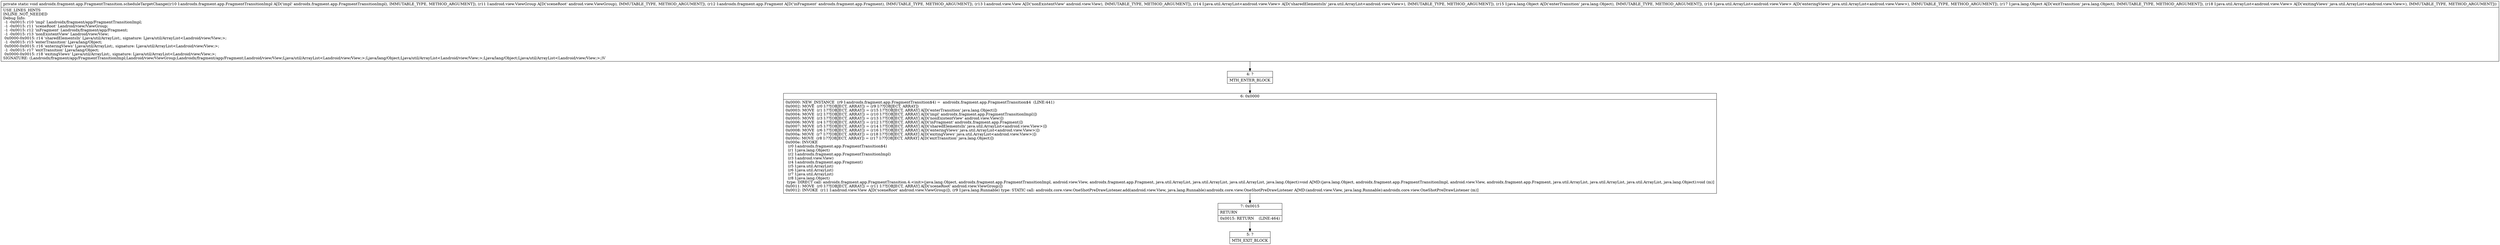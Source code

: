 digraph "CFG forandroidx.fragment.app.FragmentTransition.scheduleTargetChange(Landroidx\/fragment\/app\/FragmentTransitionImpl;Landroid\/view\/ViewGroup;Landroidx\/fragment\/app\/Fragment;Landroid\/view\/View;Ljava\/util\/ArrayList;Ljava\/lang\/Object;Ljava\/util\/ArrayList;Ljava\/lang\/Object;Ljava\/util\/ArrayList;)V" {
Node_4 [shape=record,label="{4\:\ ?|MTH_ENTER_BLOCK\l}"];
Node_6 [shape=record,label="{6\:\ 0x0000|0x0000: NEW_INSTANCE  (r9 I:androidx.fragment.app.FragmentTransition$4) =  androidx.fragment.app.FragmentTransition$4  (LINE:441)\l0x0002: MOVE  (r0 I:??[OBJECT, ARRAY]) = (r9 I:??[OBJECT, ARRAY]) \l0x0003: MOVE  (r1 I:??[OBJECT, ARRAY]) = (r15 I:??[OBJECT, ARRAY] A[D('enterTransition' java.lang.Object)]) \l0x0004: MOVE  (r2 I:??[OBJECT, ARRAY]) = (r10 I:??[OBJECT, ARRAY] A[D('impl' androidx.fragment.app.FragmentTransitionImpl)]) \l0x0005: MOVE  (r3 I:??[OBJECT, ARRAY]) = (r13 I:??[OBJECT, ARRAY] A[D('nonExistentView' android.view.View)]) \l0x0006: MOVE  (r4 I:??[OBJECT, ARRAY]) = (r12 I:??[OBJECT, ARRAY] A[D('inFragment' androidx.fragment.app.Fragment)]) \l0x0007: MOVE  (r5 I:??[OBJECT, ARRAY]) = (r14 I:??[OBJECT, ARRAY] A[D('sharedElementsIn' java.util.ArrayList\<android.view.View\>)]) \l0x0008: MOVE  (r6 I:??[OBJECT, ARRAY]) = (r16 I:??[OBJECT, ARRAY] A[D('enteringViews' java.util.ArrayList\<android.view.View\>)]) \l0x000a: MOVE  (r7 I:??[OBJECT, ARRAY]) = (r18 I:??[OBJECT, ARRAY] A[D('exitingViews' java.util.ArrayList\<android.view.View\>)]) \l0x000c: MOVE  (r8 I:??[OBJECT, ARRAY]) = (r17 I:??[OBJECT, ARRAY] A[D('exitTransition' java.lang.Object)]) \l0x000e: INVOKE  \l  (r0 I:androidx.fragment.app.FragmentTransition$4)\l  (r1 I:java.lang.Object)\l  (r2 I:androidx.fragment.app.FragmentTransitionImpl)\l  (r3 I:android.view.View)\l  (r4 I:androidx.fragment.app.Fragment)\l  (r5 I:java.util.ArrayList)\l  (r6 I:java.util.ArrayList)\l  (r7 I:java.util.ArrayList)\l  (r8 I:java.lang.Object)\l type: DIRECT call: androidx.fragment.app.FragmentTransition.4.\<init\>(java.lang.Object, androidx.fragment.app.FragmentTransitionImpl, android.view.View, androidx.fragment.app.Fragment, java.util.ArrayList, java.util.ArrayList, java.util.ArrayList, java.lang.Object):void A[MD:(java.lang.Object, androidx.fragment.app.FragmentTransitionImpl, android.view.View, androidx.fragment.app.Fragment, java.util.ArrayList, java.util.ArrayList, java.util.ArrayList, java.lang.Object):void (m)]\l0x0011: MOVE  (r0 I:??[OBJECT, ARRAY]) = (r11 I:??[OBJECT, ARRAY] A[D('sceneRoot' android.view.ViewGroup)]) \l0x0012: INVOKE  (r11 I:android.view.View A[D('sceneRoot' android.view.ViewGroup)]), (r9 I:java.lang.Runnable) type: STATIC call: androidx.core.view.OneShotPreDrawListener.add(android.view.View, java.lang.Runnable):androidx.core.view.OneShotPreDrawListener A[MD:(android.view.View, java.lang.Runnable):androidx.core.view.OneShotPreDrawListener (m)]\l}"];
Node_7 [shape=record,label="{7\:\ 0x0015|RETURN\l|0x0015: RETURN    (LINE:464)\l}"];
Node_5 [shape=record,label="{5\:\ ?|MTH_EXIT_BLOCK\l}"];
MethodNode[shape=record,label="{private static void androidx.fragment.app.FragmentTransition.scheduleTargetChange((r10 I:androidx.fragment.app.FragmentTransitionImpl A[D('impl' androidx.fragment.app.FragmentTransitionImpl), IMMUTABLE_TYPE, METHOD_ARGUMENT]), (r11 I:android.view.ViewGroup A[D('sceneRoot' android.view.ViewGroup), IMMUTABLE_TYPE, METHOD_ARGUMENT]), (r12 I:androidx.fragment.app.Fragment A[D('inFragment' androidx.fragment.app.Fragment), IMMUTABLE_TYPE, METHOD_ARGUMENT]), (r13 I:android.view.View A[D('nonExistentView' android.view.View), IMMUTABLE_TYPE, METHOD_ARGUMENT]), (r14 I:java.util.ArrayList\<android.view.View\> A[D('sharedElementsIn' java.util.ArrayList\<android.view.View\>), IMMUTABLE_TYPE, METHOD_ARGUMENT]), (r15 I:java.lang.Object A[D('enterTransition' java.lang.Object), IMMUTABLE_TYPE, METHOD_ARGUMENT]), (r16 I:java.util.ArrayList\<android.view.View\> A[D('enteringViews' java.util.ArrayList\<android.view.View\>), IMMUTABLE_TYPE, METHOD_ARGUMENT]), (r17 I:java.lang.Object A[D('exitTransition' java.lang.Object), IMMUTABLE_TYPE, METHOD_ARGUMENT]), (r18 I:java.util.ArrayList\<android.view.View\> A[D('exitingViews' java.util.ArrayList\<android.view.View\>), IMMUTABLE_TYPE, METHOD_ARGUMENT]))  | USE_LINES_HINTS\lINLINE_NOT_NEEDED\lDebug Info:\l  \-1 \-0x0015: r10 'impl' Landroidx\/fragment\/app\/FragmentTransitionImpl;\l  \-1 \-0x0015: r11 'sceneRoot' Landroid\/view\/ViewGroup;\l  \-1 \-0x0015: r12 'inFragment' Landroidx\/fragment\/app\/Fragment;\l  \-1 \-0x0015: r13 'nonExistentView' Landroid\/view\/View;\l  0x0000\-0x0015: r14 'sharedElementsIn' Ljava\/util\/ArrayList;, signature: Ljava\/util\/ArrayList\<Landroid\/view\/View;\>;\l  \-1 \-0x0015: r15 'enterTransition' Ljava\/lang\/Object;\l  0x0000\-0x0015: r16 'enteringViews' Ljava\/util\/ArrayList;, signature: Ljava\/util\/ArrayList\<Landroid\/view\/View;\>;\l  \-1 \-0x0015: r17 'exitTransition' Ljava\/lang\/Object;\l  0x0000\-0x0015: r18 'exitingViews' Ljava\/util\/ArrayList;, signature: Ljava\/util\/ArrayList\<Landroid\/view\/View;\>;\lSIGNATURE: (Landroidx\/fragment\/app\/FragmentTransitionImpl;Landroid\/view\/ViewGroup;Landroidx\/fragment\/app\/Fragment;Landroid\/view\/View;Ljava\/util\/ArrayList\<Landroid\/view\/View;\>;Ljava\/lang\/Object;Ljava\/util\/ArrayList\<Landroid\/view\/View;\>;Ljava\/lang\/Object;Ljava\/util\/ArrayList\<Landroid\/view\/View;\>;)V\l}"];
MethodNode -> Node_4;Node_4 -> Node_6;
Node_6 -> Node_7;
Node_7 -> Node_5;
}

